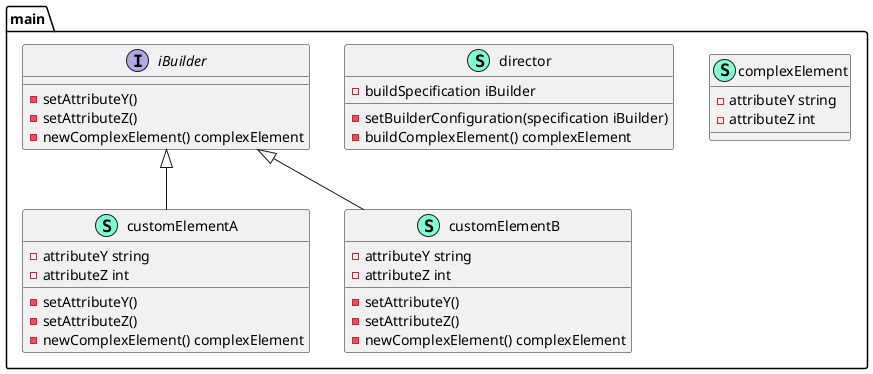 @startuml
namespace main {
    class complexElement << (S,Aquamarine) >> {
        - attributeY string
        - attributeZ int

    }
    class customElementA << (S,Aquamarine) >> {
        - attributeY string
        - attributeZ int

        - setAttributeY() 
        - setAttributeZ() 
        - newComplexElement() complexElement

    }
    class customElementB << (S,Aquamarine) >> {
        - attributeY string
        - attributeZ int

        - setAttributeY() 
        - setAttributeZ() 
        - newComplexElement() complexElement

    }
    class director << (S,Aquamarine) >> {
        - buildSpecification iBuilder

        - setBuilderConfiguration(specification iBuilder) 
        - buildComplexElement() complexElement

    }
    interface iBuilder  {
        - setAttributeY() 
        - setAttributeZ() 
        - newComplexElement() complexElement

    }
}

"main.iBuilder" <|-- "main.customElementA"
"main.iBuilder" <|-- "main.customElementB"

@enduml

